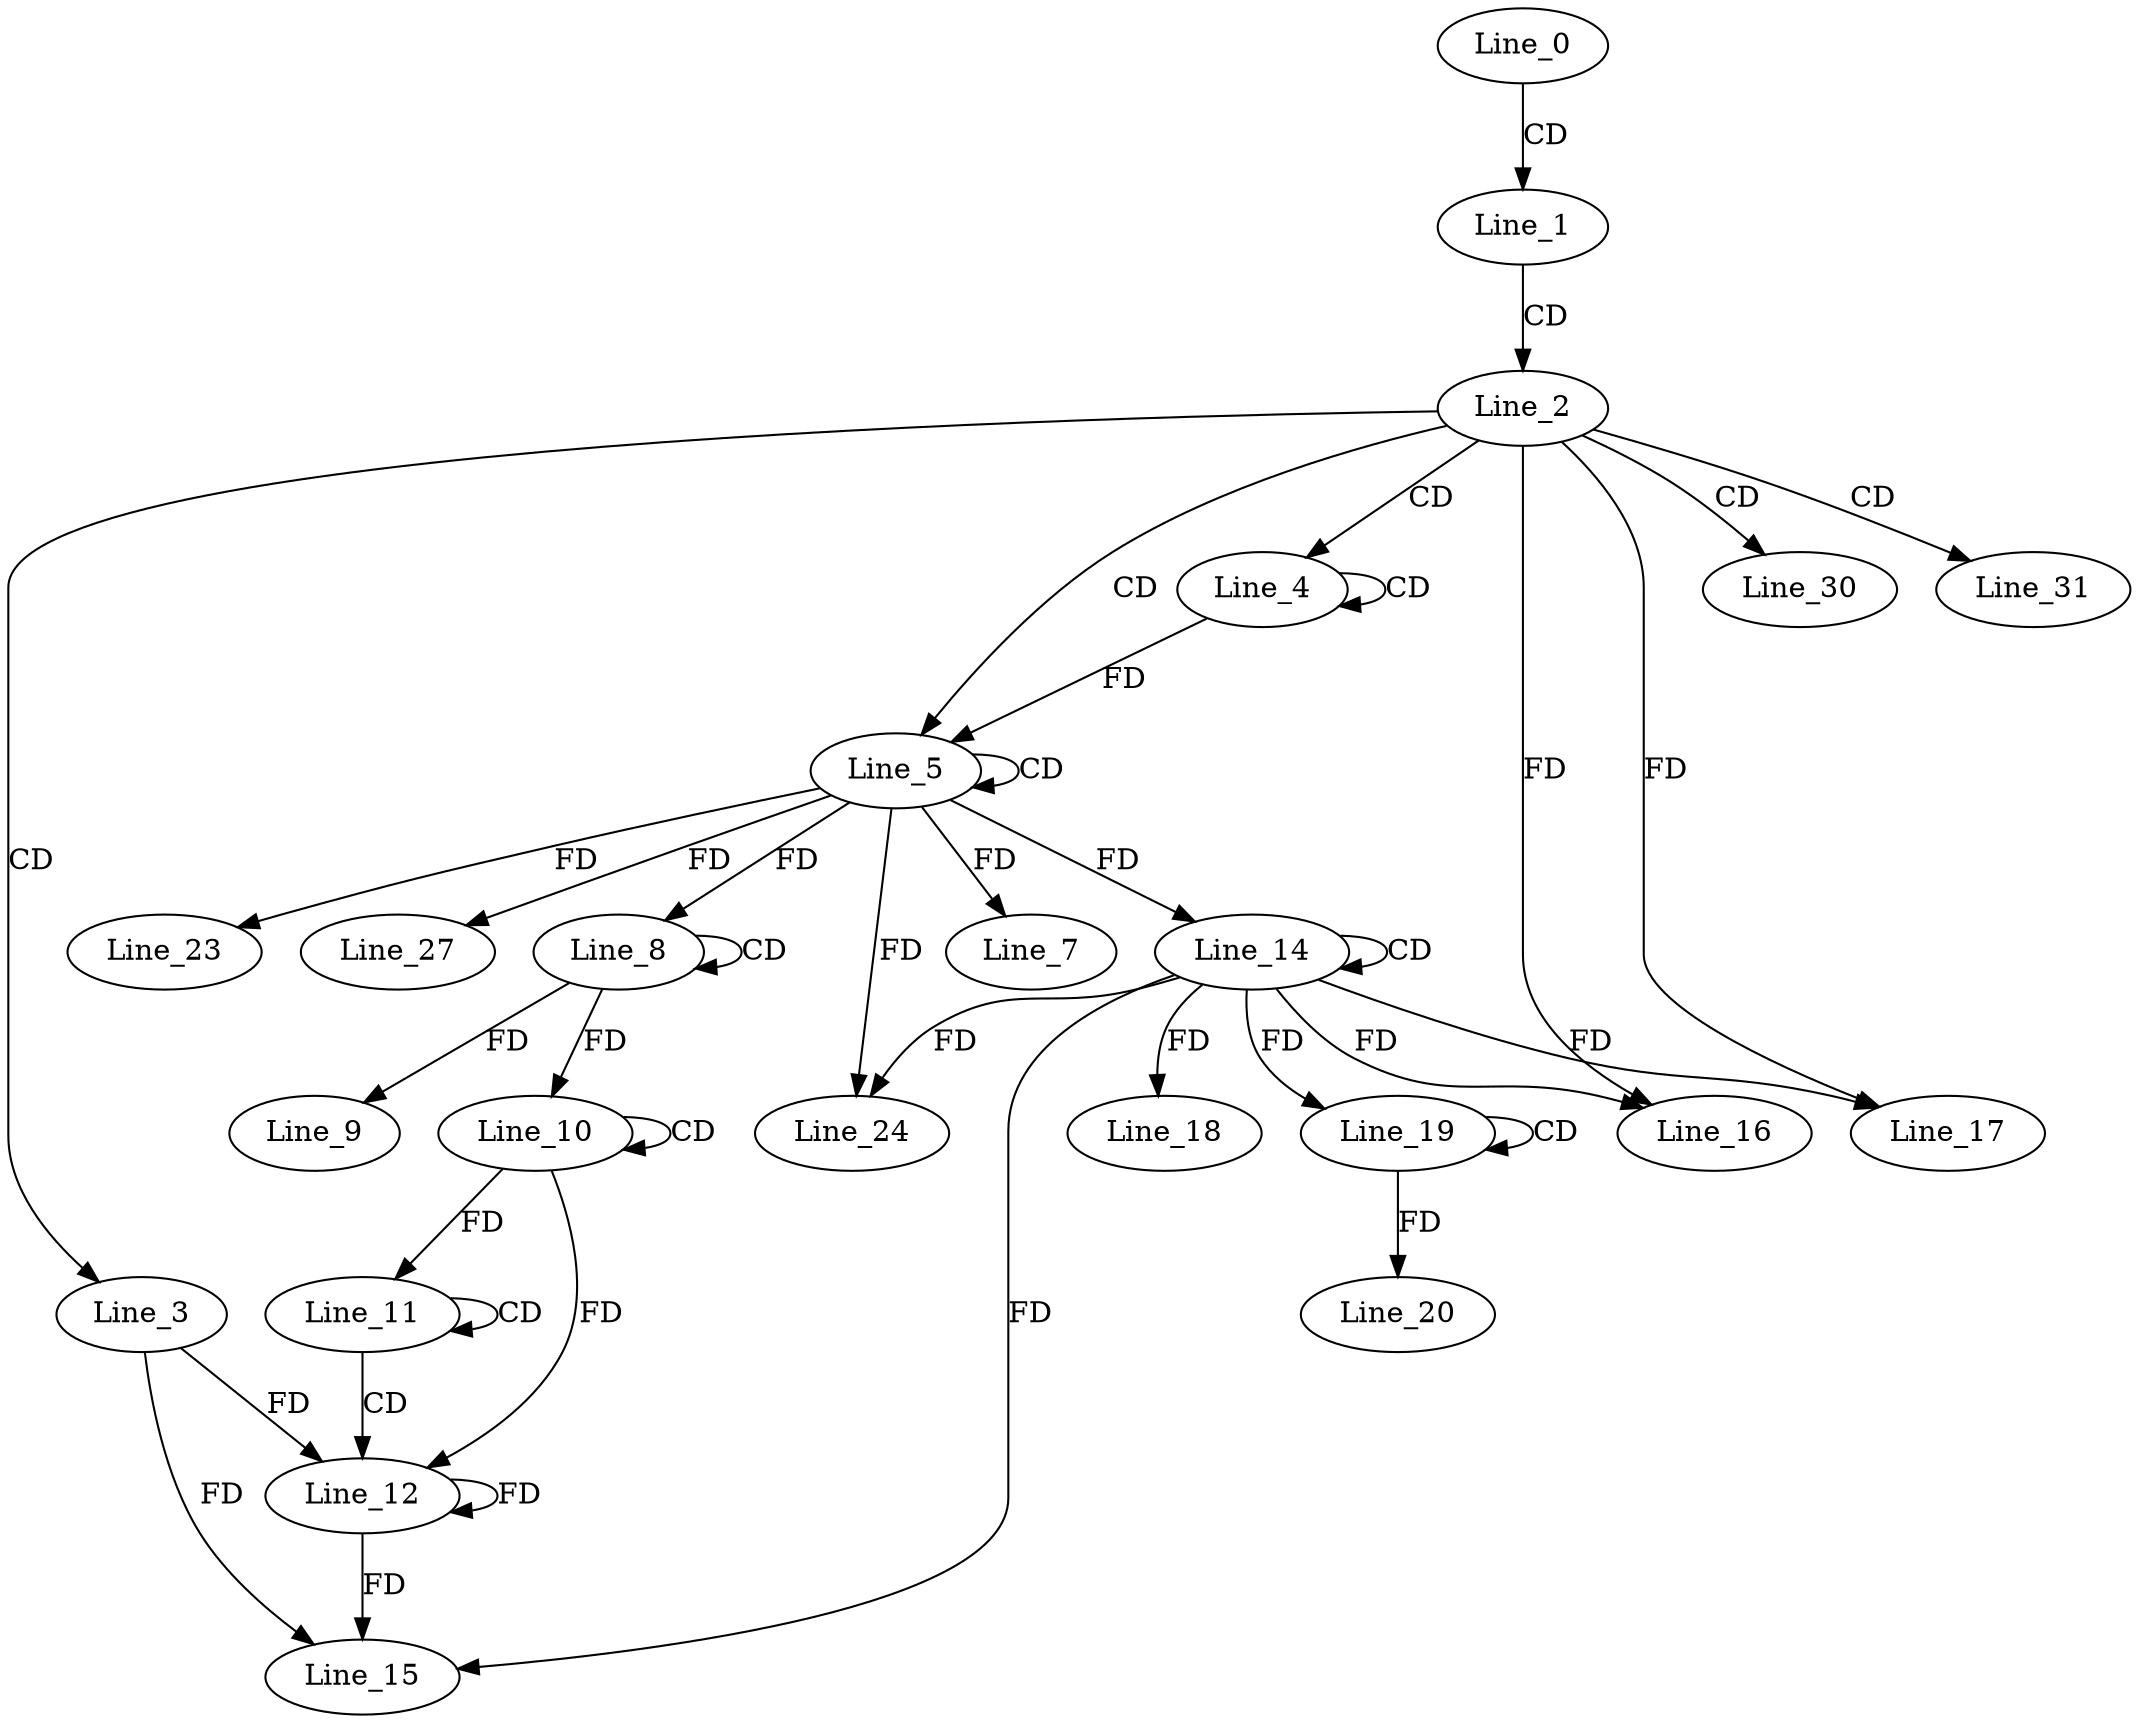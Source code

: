 digraph G {
  Line_0;
  Line_1;
  Line_2;
  Line_3;
  Line_4;
  Line_4;
  Line_5;
  Line_5;
  Line_7;
  Line_8;
  Line_8;
  Line_9;
  Line_10;
  Line_10;
  Line_11;
  Line_11;
  Line_12;
  Line_12;
  Line_14;
  Line_14;
  Line_15;
  Line_16;
  Line_16;
  Line_17;
  Line_17;
  Line_18;
  Line_19;
  Line_19;
  Line_20;
  Line_23;
  Line_24;
  Line_27;
  Line_30;
  Line_31;
  Line_0 -> Line_1 [ label="CD" ];
  Line_1 -> Line_2 [ label="CD" ];
  Line_2 -> Line_3 [ label="CD" ];
  Line_2 -> Line_4 [ label="CD" ];
  Line_4 -> Line_4 [ label="CD" ];
  Line_2 -> Line_5 [ label="CD" ];
  Line_5 -> Line_5 [ label="CD" ];
  Line_4 -> Line_5 [ label="FD" ];
  Line_5 -> Line_7 [ label="FD" ];
  Line_8 -> Line_8 [ label="CD" ];
  Line_5 -> Line_8 [ label="FD" ];
  Line_8 -> Line_9 [ label="FD" ];
  Line_10 -> Line_10 [ label="CD" ];
  Line_8 -> Line_10 [ label="FD" ];
  Line_11 -> Line_11 [ label="CD" ];
  Line_10 -> Line_11 [ label="FD" ];
  Line_11 -> Line_12 [ label="CD" ];
  Line_12 -> Line_12 [ label="FD" ];
  Line_3 -> Line_12 [ label="FD" ];
  Line_10 -> Line_12 [ label="FD" ];
  Line_14 -> Line_14 [ label="CD" ];
  Line_5 -> Line_14 [ label="FD" ];
  Line_14 -> Line_15 [ label="FD" ];
  Line_12 -> Line_15 [ label="FD" ];
  Line_3 -> Line_15 [ label="FD" ];
  Line_14 -> Line_16 [ label="FD" ];
  Line_2 -> Line_16 [ label="FD" ];
  Line_14 -> Line_17 [ label="FD" ];
  Line_2 -> Line_17 [ label="FD" ];
  Line_14 -> Line_18 [ label="FD" ];
  Line_19 -> Line_19 [ label="CD" ];
  Line_14 -> Line_19 [ label="FD" ];
  Line_19 -> Line_20 [ label="FD" ];
  Line_5 -> Line_23 [ label="FD" ];
  Line_5 -> Line_24 [ label="FD" ];
  Line_14 -> Line_24 [ label="FD" ];
  Line_5 -> Line_27 [ label="FD" ];
  Line_2 -> Line_30 [ label="CD" ];
  Line_2 -> Line_31 [ label="CD" ];
}
